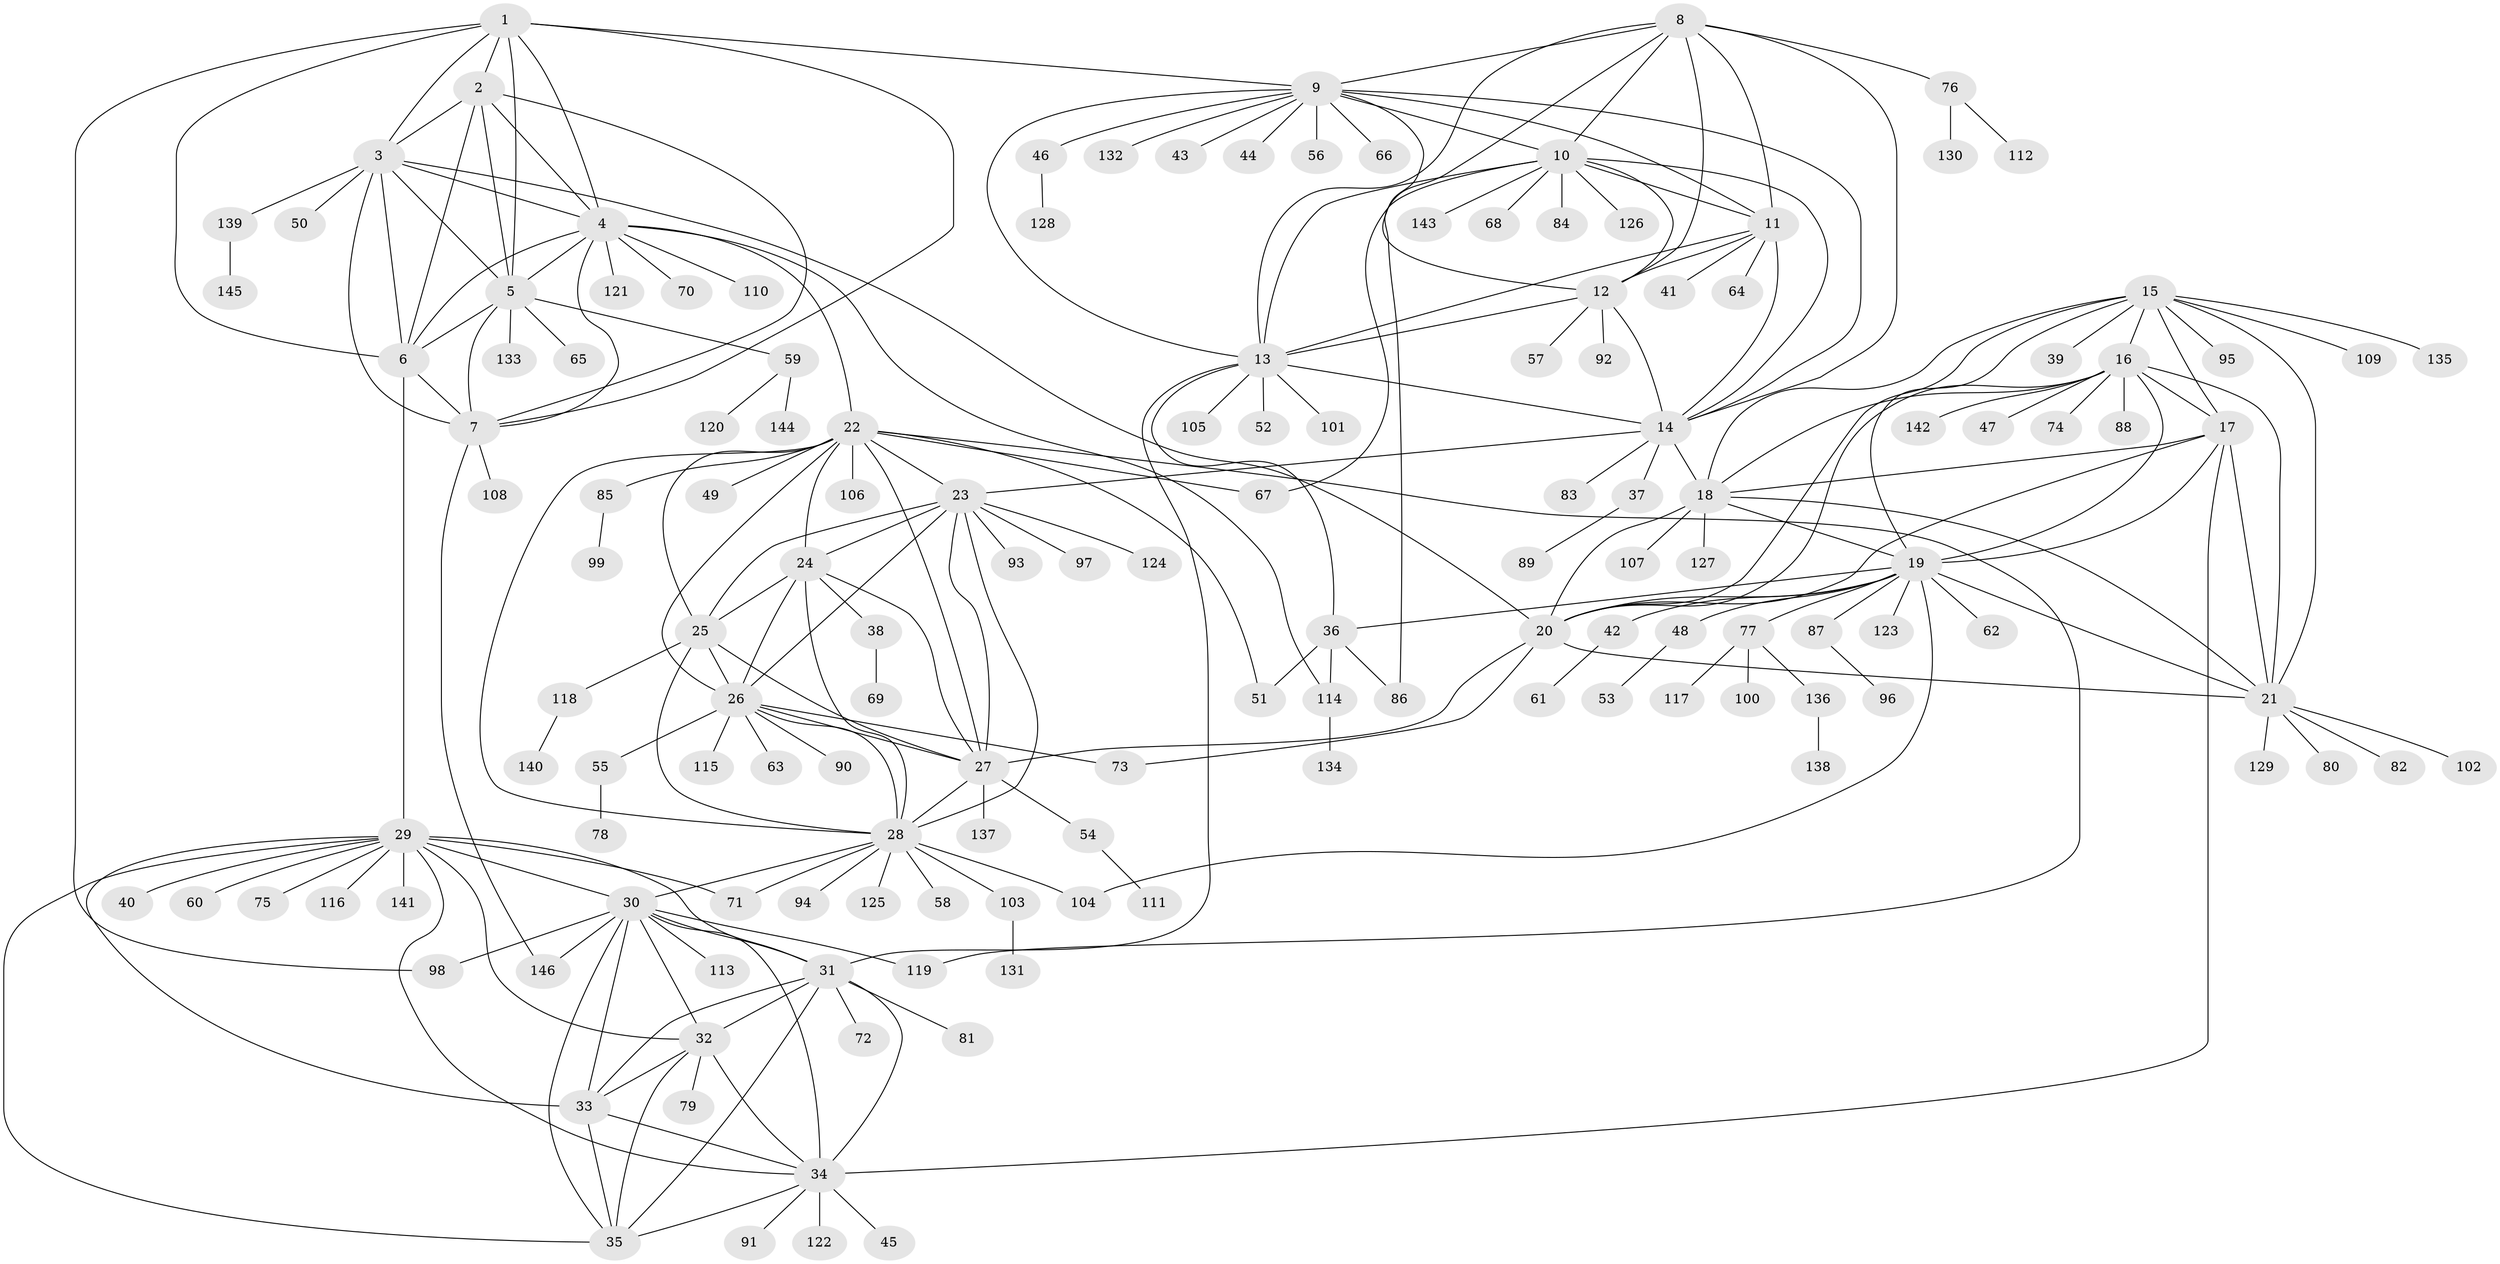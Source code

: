 // Generated by graph-tools (version 1.1) at 2025/15/03/09/25 04:15:53]
// undirected, 146 vertices, 237 edges
graph export_dot {
graph [start="1"]
  node [color=gray90,style=filled];
  1;
  2;
  3;
  4;
  5;
  6;
  7;
  8;
  9;
  10;
  11;
  12;
  13;
  14;
  15;
  16;
  17;
  18;
  19;
  20;
  21;
  22;
  23;
  24;
  25;
  26;
  27;
  28;
  29;
  30;
  31;
  32;
  33;
  34;
  35;
  36;
  37;
  38;
  39;
  40;
  41;
  42;
  43;
  44;
  45;
  46;
  47;
  48;
  49;
  50;
  51;
  52;
  53;
  54;
  55;
  56;
  57;
  58;
  59;
  60;
  61;
  62;
  63;
  64;
  65;
  66;
  67;
  68;
  69;
  70;
  71;
  72;
  73;
  74;
  75;
  76;
  77;
  78;
  79;
  80;
  81;
  82;
  83;
  84;
  85;
  86;
  87;
  88;
  89;
  90;
  91;
  92;
  93;
  94;
  95;
  96;
  97;
  98;
  99;
  100;
  101;
  102;
  103;
  104;
  105;
  106;
  107;
  108;
  109;
  110;
  111;
  112;
  113;
  114;
  115;
  116;
  117;
  118;
  119;
  120;
  121;
  122;
  123;
  124;
  125;
  126;
  127;
  128;
  129;
  130;
  131;
  132;
  133;
  134;
  135;
  136;
  137;
  138;
  139;
  140;
  141;
  142;
  143;
  144;
  145;
  146;
  1 -- 2;
  1 -- 3;
  1 -- 4;
  1 -- 5;
  1 -- 6;
  1 -- 7;
  1 -- 9;
  1 -- 98;
  2 -- 3;
  2 -- 4;
  2 -- 5;
  2 -- 6;
  2 -- 7;
  3 -- 4;
  3 -- 5;
  3 -- 6;
  3 -- 7;
  3 -- 20;
  3 -- 50;
  3 -- 139;
  4 -- 5;
  4 -- 6;
  4 -- 7;
  4 -- 22;
  4 -- 70;
  4 -- 110;
  4 -- 114;
  4 -- 121;
  5 -- 6;
  5 -- 7;
  5 -- 59;
  5 -- 65;
  5 -- 133;
  6 -- 7;
  6 -- 29;
  7 -- 108;
  7 -- 146;
  8 -- 9;
  8 -- 10;
  8 -- 11;
  8 -- 12;
  8 -- 13;
  8 -- 14;
  8 -- 76;
  8 -- 86;
  9 -- 10;
  9 -- 11;
  9 -- 12;
  9 -- 13;
  9 -- 14;
  9 -- 43;
  9 -- 44;
  9 -- 46;
  9 -- 56;
  9 -- 66;
  9 -- 132;
  10 -- 11;
  10 -- 12;
  10 -- 13;
  10 -- 14;
  10 -- 67;
  10 -- 68;
  10 -- 84;
  10 -- 126;
  10 -- 143;
  11 -- 12;
  11 -- 13;
  11 -- 14;
  11 -- 41;
  11 -- 64;
  12 -- 13;
  12 -- 14;
  12 -- 57;
  12 -- 92;
  13 -- 14;
  13 -- 31;
  13 -- 36;
  13 -- 52;
  13 -- 101;
  13 -- 105;
  14 -- 18;
  14 -- 23;
  14 -- 37;
  14 -- 83;
  15 -- 16;
  15 -- 17;
  15 -- 18;
  15 -- 19;
  15 -- 20;
  15 -- 21;
  15 -- 39;
  15 -- 95;
  15 -- 109;
  15 -- 135;
  16 -- 17;
  16 -- 18;
  16 -- 19;
  16 -- 20;
  16 -- 21;
  16 -- 47;
  16 -- 74;
  16 -- 88;
  16 -- 142;
  17 -- 18;
  17 -- 19;
  17 -- 20;
  17 -- 21;
  17 -- 34;
  18 -- 19;
  18 -- 20;
  18 -- 21;
  18 -- 107;
  18 -- 127;
  19 -- 20;
  19 -- 21;
  19 -- 36;
  19 -- 42;
  19 -- 48;
  19 -- 62;
  19 -- 77;
  19 -- 87;
  19 -- 104;
  19 -- 123;
  20 -- 21;
  20 -- 27;
  20 -- 73;
  21 -- 80;
  21 -- 82;
  21 -- 102;
  21 -- 129;
  22 -- 23;
  22 -- 24;
  22 -- 25;
  22 -- 26;
  22 -- 27;
  22 -- 28;
  22 -- 49;
  22 -- 51;
  22 -- 67;
  22 -- 85;
  22 -- 106;
  22 -- 119;
  23 -- 24;
  23 -- 25;
  23 -- 26;
  23 -- 27;
  23 -- 28;
  23 -- 93;
  23 -- 97;
  23 -- 124;
  24 -- 25;
  24 -- 26;
  24 -- 27;
  24 -- 28;
  24 -- 38;
  25 -- 26;
  25 -- 27;
  25 -- 28;
  25 -- 118;
  26 -- 27;
  26 -- 28;
  26 -- 55;
  26 -- 63;
  26 -- 73;
  26 -- 90;
  26 -- 115;
  27 -- 28;
  27 -- 54;
  27 -- 137;
  28 -- 30;
  28 -- 58;
  28 -- 71;
  28 -- 94;
  28 -- 103;
  28 -- 104;
  28 -- 125;
  29 -- 30;
  29 -- 31;
  29 -- 32;
  29 -- 33;
  29 -- 34;
  29 -- 35;
  29 -- 40;
  29 -- 60;
  29 -- 71;
  29 -- 75;
  29 -- 116;
  29 -- 141;
  30 -- 31;
  30 -- 32;
  30 -- 33;
  30 -- 34;
  30 -- 35;
  30 -- 98;
  30 -- 113;
  30 -- 119;
  30 -- 146;
  31 -- 32;
  31 -- 33;
  31 -- 34;
  31 -- 35;
  31 -- 72;
  31 -- 81;
  32 -- 33;
  32 -- 34;
  32 -- 35;
  32 -- 79;
  33 -- 34;
  33 -- 35;
  34 -- 35;
  34 -- 45;
  34 -- 91;
  34 -- 122;
  36 -- 51;
  36 -- 86;
  36 -- 114;
  37 -- 89;
  38 -- 69;
  42 -- 61;
  46 -- 128;
  48 -- 53;
  54 -- 111;
  55 -- 78;
  59 -- 120;
  59 -- 144;
  76 -- 112;
  76 -- 130;
  77 -- 100;
  77 -- 117;
  77 -- 136;
  85 -- 99;
  87 -- 96;
  103 -- 131;
  114 -- 134;
  118 -- 140;
  136 -- 138;
  139 -- 145;
}

